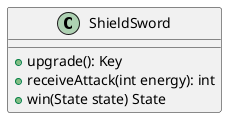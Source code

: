 @startuml
class ShieldSword {
    +upgrade(): Key
    +receiveAttack(int energy): int
    +win(State state) State
}
@enduml